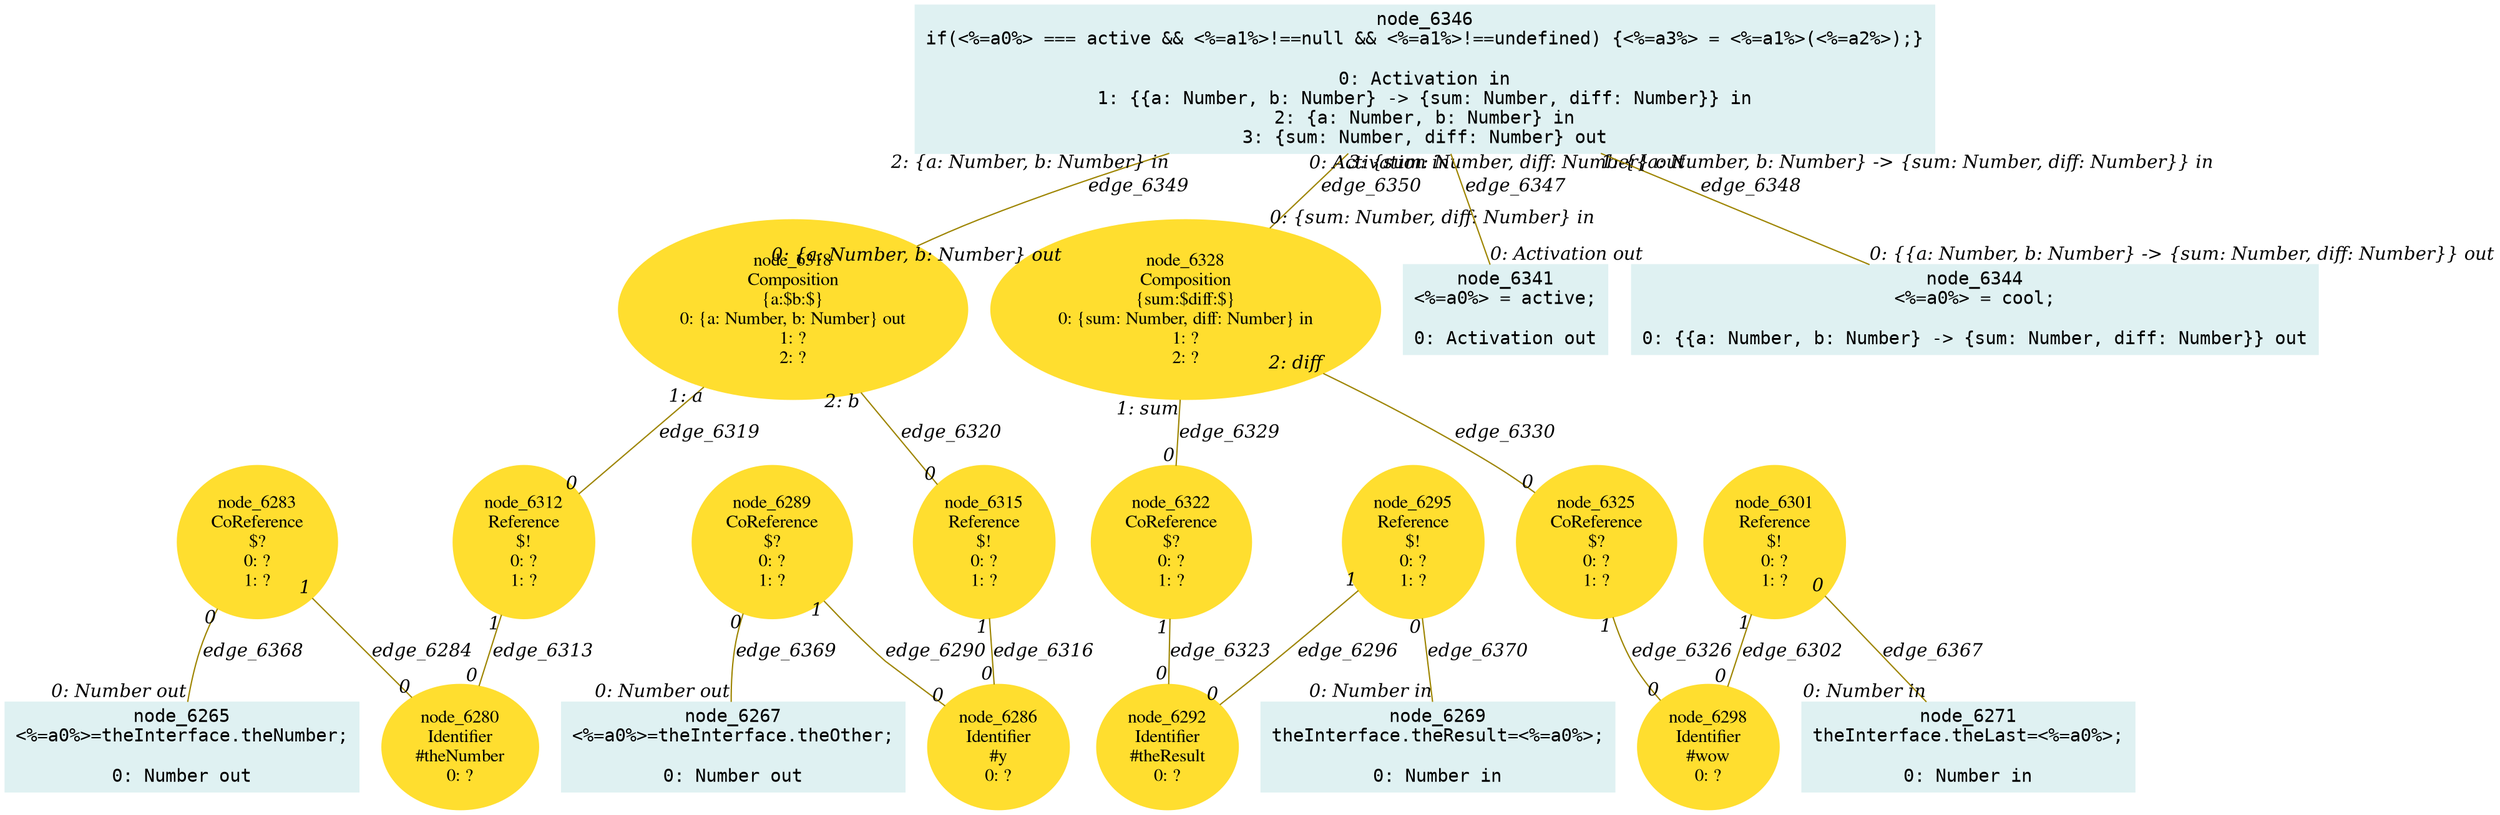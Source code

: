 digraph g{node_6265 [shape="box", style="filled", color="#dff1f2", fontname="Courier", label="node_6265
<%=a0%>=theInterface.theNumber;

0: Number out" ]
node_6267 [shape="box", style="filled", color="#dff1f2", fontname="Courier", label="node_6267
<%=a0%>=theInterface.theOther;

0: Number out" ]
node_6269 [shape="box", style="filled", color="#dff1f2", fontname="Courier", label="node_6269
theInterface.theResult=<%=a0%>;

0: Number in" ]
node_6271 [shape="box", style="filled", color="#dff1f2", fontname="Courier", label="node_6271
theInterface.theLast=<%=a0%>;

0: Number in" ]
node_6280 [shape="ellipse", style="filled", color="#ffde2f", fontname="Times", label="node_6280
Identifier
#theNumber
0: ?" ]
node_6283 [shape="ellipse", style="filled", color="#ffde2f", fontname="Times", label="node_6283
CoReference
$?
0: ?
1: ?" ]
node_6286 [shape="ellipse", style="filled", color="#ffde2f", fontname="Times", label="node_6286
Identifier
#y
0: ?" ]
node_6289 [shape="ellipse", style="filled", color="#ffde2f", fontname="Times", label="node_6289
CoReference
$?
0: ?
1: ?" ]
node_6292 [shape="ellipse", style="filled", color="#ffde2f", fontname="Times", label="node_6292
Identifier
#theResult
0: ?" ]
node_6295 [shape="ellipse", style="filled", color="#ffde2f", fontname="Times", label="node_6295
Reference
$!
0: ?
1: ?" ]
node_6298 [shape="ellipse", style="filled", color="#ffde2f", fontname="Times", label="node_6298
Identifier
#wow
0: ?" ]
node_6301 [shape="ellipse", style="filled", color="#ffde2f", fontname="Times", label="node_6301
Reference
$!
0: ?
1: ?" ]
node_6312 [shape="ellipse", style="filled", color="#ffde2f", fontname="Times", label="node_6312
Reference
$!
0: ?
1: ?" ]
node_6315 [shape="ellipse", style="filled", color="#ffde2f", fontname="Times", label="node_6315
Reference
$!
0: ?
1: ?" ]
node_6318 [shape="ellipse", style="filled", color="#ffde2f", fontname="Times", label="node_6318
Composition
{a:$b:$}
0: {a: Number, b: Number} out
1: ?
2: ?" ]
node_6322 [shape="ellipse", style="filled", color="#ffde2f", fontname="Times", label="node_6322
CoReference
$?
0: ?
1: ?" ]
node_6325 [shape="ellipse", style="filled", color="#ffde2f", fontname="Times", label="node_6325
CoReference
$?
0: ?
1: ?" ]
node_6328 [shape="ellipse", style="filled", color="#ffde2f", fontname="Times", label="node_6328
Composition
{sum:$diff:$}
0: {sum: Number, diff: Number} in
1: ?
2: ?" ]
node_6341 [shape="box", style="filled", color="#dff1f2", fontname="Courier", label="node_6341
<%=a0%> = active;

0: Activation out" ]
node_6344 [shape="box", style="filled", color="#dff1f2", fontname="Courier", label="node_6344
<%=a0%> = cool;

0: {{a: Number, b: Number} -> {sum: Number, diff: Number}} out" ]
node_6346 [shape="box", style="filled", color="#dff1f2", fontname="Courier", label="node_6346
if(<%=a0%> === active && <%=a1%>!==null && <%=a1%>!==undefined) {<%=a3%> = <%=a1%>(<%=a2%>);}

0: Activation in
1: {{a: Number, b: Number} -> {sum: Number, diff: Number}} in
2: {a: Number, b: Number} in
3: {sum: Number, diff: Number} out" ]
node_6283 -> node_6280 [dir=none, arrowHead=none, fontname="Times-Italic", arrowsize=1, color="#9d8400", label="edge_6284",  headlabel="0", taillabel="1" ]
node_6289 -> node_6286 [dir=none, arrowHead=none, fontname="Times-Italic", arrowsize=1, color="#9d8400", label="edge_6290",  headlabel="0", taillabel="1" ]
node_6295 -> node_6292 [dir=none, arrowHead=none, fontname="Times-Italic", arrowsize=1, color="#9d8400", label="edge_6296",  headlabel="0", taillabel="1" ]
node_6301 -> node_6298 [dir=none, arrowHead=none, fontname="Times-Italic", arrowsize=1, color="#9d8400", label="edge_6302",  headlabel="0", taillabel="1" ]
node_6312 -> node_6280 [dir=none, arrowHead=none, fontname="Times-Italic", arrowsize=1, color="#9d8400", label="edge_6313",  headlabel="0", taillabel="1" ]
node_6315 -> node_6286 [dir=none, arrowHead=none, fontname="Times-Italic", arrowsize=1, color="#9d8400", label="edge_6316",  headlabel="0", taillabel="1" ]
node_6318 -> node_6312 [dir=none, arrowHead=none, fontname="Times-Italic", arrowsize=1, color="#9d8400", label="edge_6319",  headlabel="0", taillabel="1: a" ]
node_6318 -> node_6315 [dir=none, arrowHead=none, fontname="Times-Italic", arrowsize=1, color="#9d8400", label="edge_6320",  headlabel="0", taillabel="2: b" ]
node_6322 -> node_6292 [dir=none, arrowHead=none, fontname="Times-Italic", arrowsize=1, color="#9d8400", label="edge_6323",  headlabel="0", taillabel="1" ]
node_6325 -> node_6298 [dir=none, arrowHead=none, fontname="Times-Italic", arrowsize=1, color="#9d8400", label="edge_6326",  headlabel="0", taillabel="1" ]
node_6328 -> node_6322 [dir=none, arrowHead=none, fontname="Times-Italic", arrowsize=1, color="#9d8400", label="edge_6329",  headlabel="0", taillabel="1: sum" ]
node_6328 -> node_6325 [dir=none, arrowHead=none, fontname="Times-Italic", arrowsize=1, color="#9d8400", label="edge_6330",  headlabel="0", taillabel="2: diff" ]
node_6346 -> node_6341 [dir=none, arrowHead=none, fontname="Times-Italic", arrowsize=1, color="#9d8400", label="edge_6347",  headlabel="0: Activation out", taillabel="0: Activation in" ]
node_6346 -> node_6344 [dir=none, arrowHead=none, fontname="Times-Italic", arrowsize=1, color="#9d8400", label="edge_6348",  headlabel="0: {{a: Number, b: Number} -> {sum: Number, diff: Number}} out", taillabel="1: {{a: Number, b: Number} -> {sum: Number, diff: Number}} in" ]
node_6346 -> node_6318 [dir=none, arrowHead=none, fontname="Times-Italic", arrowsize=1, color="#9d8400", label="edge_6349",  headlabel="0: {a: Number, b: Number} out", taillabel="2: {a: Number, b: Number} in" ]
node_6346 -> node_6328 [dir=none, arrowHead=none, fontname="Times-Italic", arrowsize=1, color="#9d8400", label="edge_6350",  headlabel="0: {sum: Number, diff: Number} in", taillabel="3: {sum: Number, diff: Number} out" ]
node_6301 -> node_6271 [dir=none, arrowHead=none, fontname="Times-Italic", arrowsize=1, color="#9d8400", label="edge_6367",  headlabel="0: Number in", taillabel="0" ]
node_6283 -> node_6265 [dir=none, arrowHead=none, fontname="Times-Italic", arrowsize=1, color="#9d8400", label="edge_6368",  headlabel="0: Number out", taillabel="0" ]
node_6289 -> node_6267 [dir=none, arrowHead=none, fontname="Times-Italic", arrowsize=1, color="#9d8400", label="edge_6369",  headlabel="0: Number out", taillabel="0" ]
node_6295 -> node_6269 [dir=none, arrowHead=none, fontname="Times-Italic", arrowsize=1, color="#9d8400", label="edge_6370",  headlabel="0: Number in", taillabel="0" ]
}